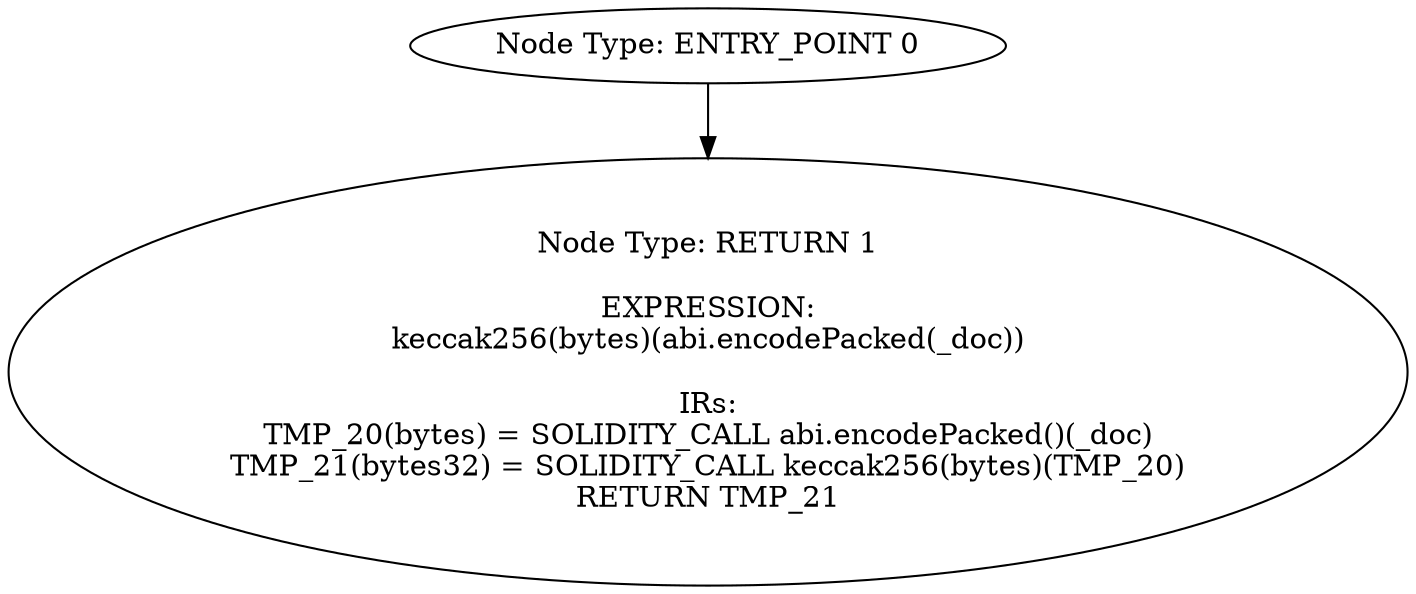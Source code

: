 digraph{
0[label="Node Type: ENTRY_POINT 0
"];
0->1;
1[label="Node Type: RETURN 1

EXPRESSION:
keccak256(bytes)(abi.encodePacked(_doc))

IRs:
TMP_20(bytes) = SOLIDITY_CALL abi.encodePacked()(_doc)
TMP_21(bytes32) = SOLIDITY_CALL keccak256(bytes)(TMP_20)
RETURN TMP_21"];
}
